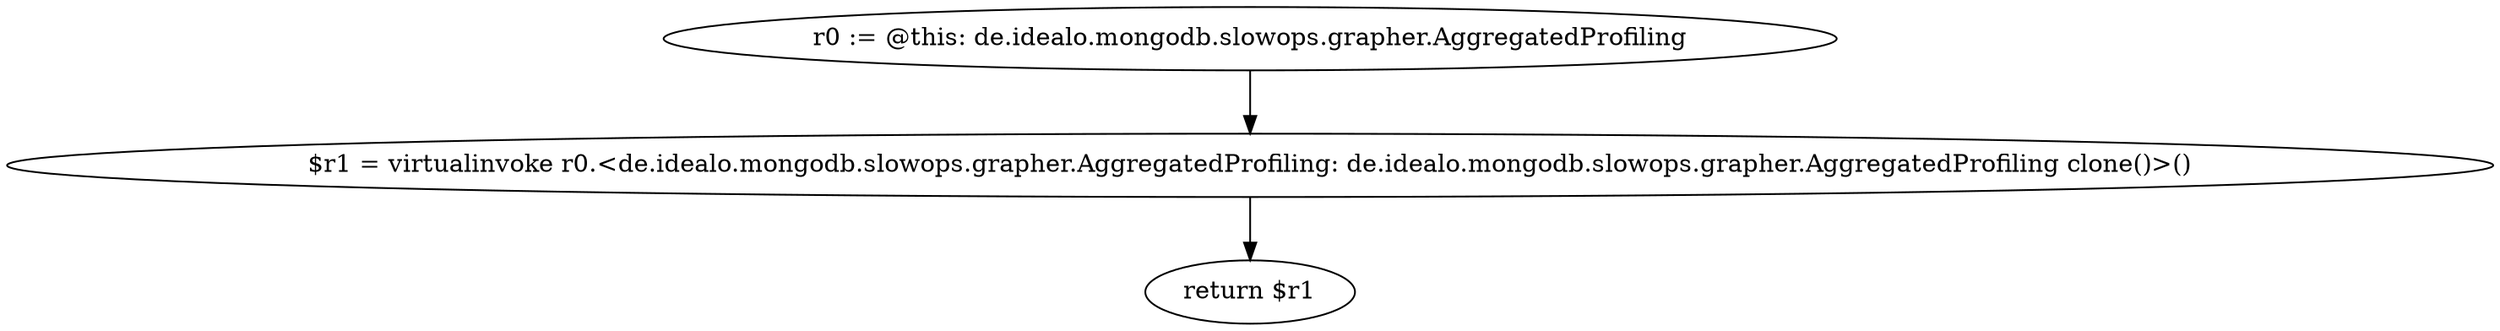 digraph "unitGraph" {
    "r0 := @this: de.idealo.mongodb.slowops.grapher.AggregatedProfiling"
    "$r1 = virtualinvoke r0.<de.idealo.mongodb.slowops.grapher.AggregatedProfiling: de.idealo.mongodb.slowops.grapher.AggregatedProfiling clone()>()"
    "return $r1"
    "r0 := @this: de.idealo.mongodb.slowops.grapher.AggregatedProfiling"->"$r1 = virtualinvoke r0.<de.idealo.mongodb.slowops.grapher.AggregatedProfiling: de.idealo.mongodb.slowops.grapher.AggregatedProfiling clone()>()";
    "$r1 = virtualinvoke r0.<de.idealo.mongodb.slowops.grapher.AggregatedProfiling: de.idealo.mongodb.slowops.grapher.AggregatedProfiling clone()>()"->"return $r1";
}
